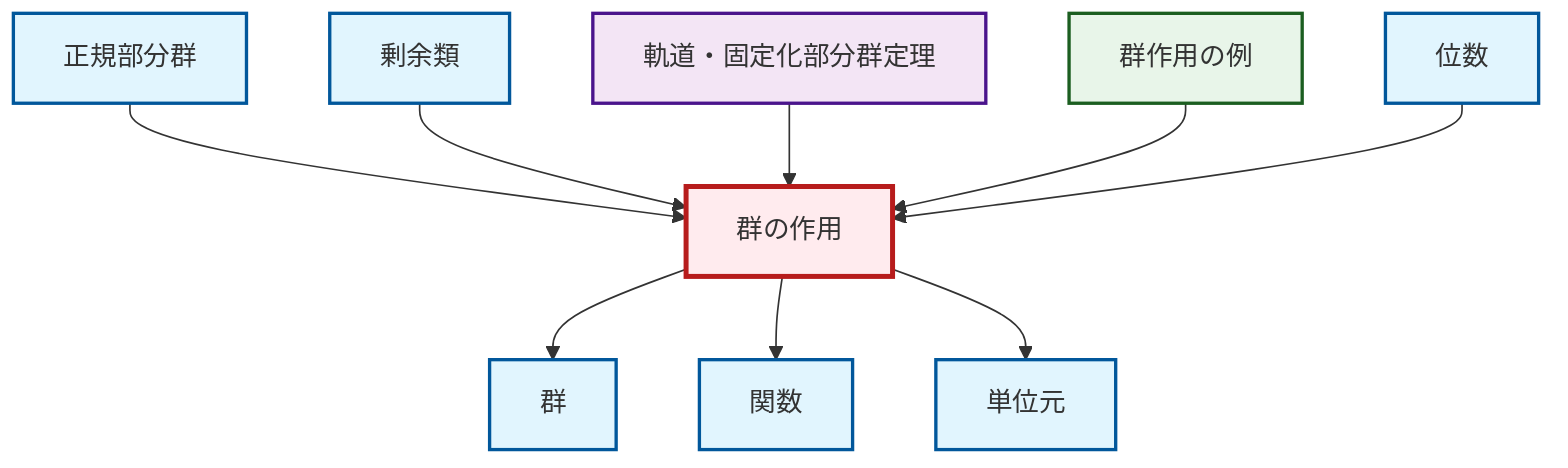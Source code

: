 graph TD
    classDef definition fill:#e1f5fe,stroke:#01579b,stroke-width:2px
    classDef theorem fill:#f3e5f5,stroke:#4a148c,stroke-width:2px
    classDef axiom fill:#fff3e0,stroke:#e65100,stroke-width:2px
    classDef example fill:#e8f5e9,stroke:#1b5e20,stroke-width:2px
    classDef current fill:#ffebee,stroke:#b71c1c,stroke-width:3px
    def-group["群"]:::definition
    thm-orbit-stabilizer["軌道・固定化部分群定理"]:::theorem
    def-identity-element["単位元"]:::definition
    ex-group-action-examples["群作用の例"]:::example
    def-function["関数"]:::definition
    def-coset["剰余類"]:::definition
    def-group-action["群の作用"]:::definition
    def-normal-subgroup["正規部分群"]:::definition
    def-order["位数"]:::definition
    def-group-action --> def-group
    def-normal-subgroup --> def-group-action
    def-group-action --> def-function
    def-coset --> def-group-action
    thm-orbit-stabilizer --> def-group-action
    def-group-action --> def-identity-element
    ex-group-action-examples --> def-group-action
    def-order --> def-group-action
    class def-group-action current